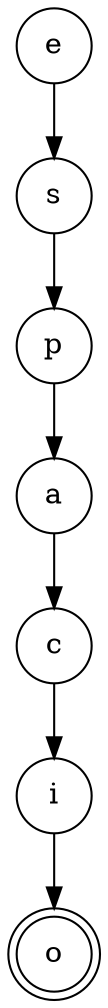 digraph {   
    node [shape = doublecircle, color = black] o ;
    node [shape = circle];
    node [color= black];
    e -> s -> p -> a -> c -> i -> o;	
}